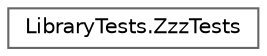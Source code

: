 digraph "Graphical Class Hierarchy"
{
 // INTERACTIVE_SVG=YES
 // LATEX_PDF_SIZE
  bgcolor="transparent";
  edge [fontname=Helvetica,fontsize=10,labelfontname=Helvetica,labelfontsize=10];
  node [fontname=Helvetica,fontsize=10,shape=box,height=0.2,width=0.4];
  rankdir="LR";
  Node0 [id="Node000000",label="LibraryTests.ZzzTests",height=0.2,width=0.4,color="grey40", fillcolor="white", style="filled",URL="$classLibraryTests_1_1ZzzTests.html",tooltip="Esta es la clase ZzzTests. Se encarga de comprobar sus funcionalidades."];
}
